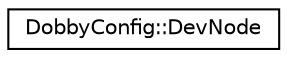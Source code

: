 digraph "Graphical Class Hierarchy"
{
 // LATEX_PDF_SIZE
  edge [fontname="Helvetica",fontsize="10",labelfontname="Helvetica",labelfontsize="10"];
  node [fontname="Helvetica",fontsize="10",shape=record];
  rankdir="LR";
  Node0 [label="DobbyConfig::DevNode",height=0.2,width=0.4,color="black", fillcolor="white", style="filled",URL="$structDobbyConfig_1_1DevNode.html",tooltip=" "];
}

